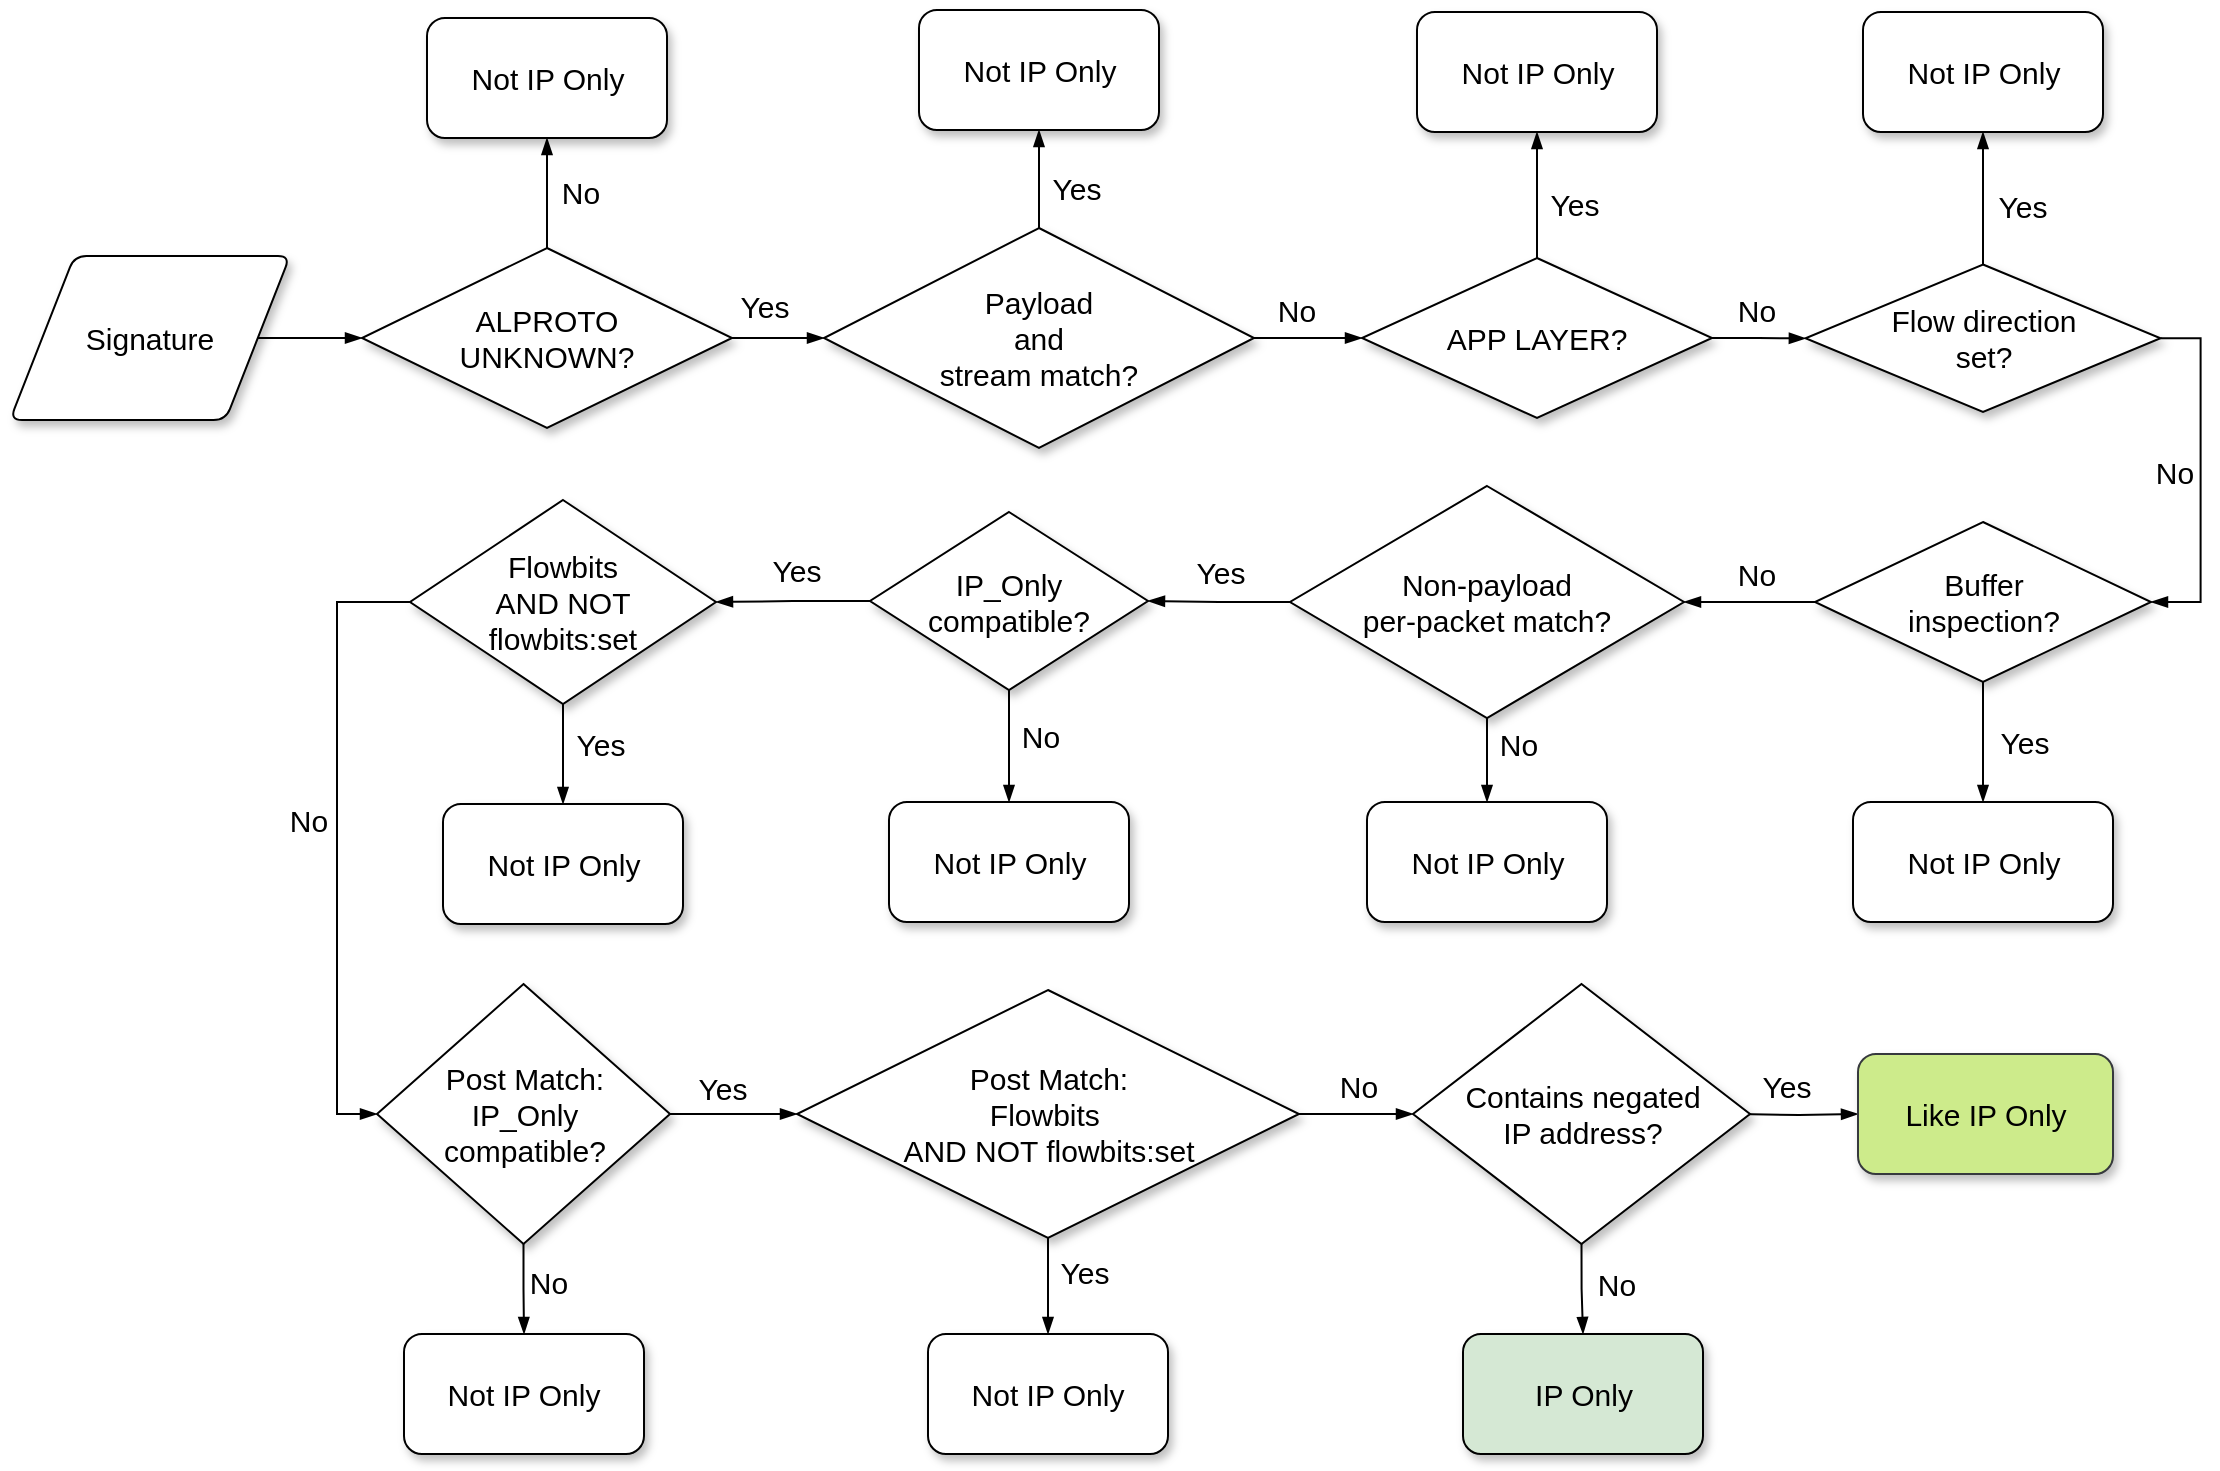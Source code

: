 <mxfile version="26.0.5">
  <diagram name="Page-1" id="0w9xQVbQPSFQAx9yTVe1">
    <mxGraphModel dx="1936" dy="932" grid="1" gridSize="10" guides="1" tooltips="1" connect="1" arrows="1" fold="1" page="1" pageScale="1" pageWidth="850" pageHeight="1100" math="0" shadow="0">
      <root>
        <mxCell id="0" />
        <mxCell id="1" parent="0" />
        <mxCell id="LDplG8UmEiPDtL-p8i6A-6" style="edgeStyle=orthogonalEdgeStyle;rounded=0;orthogonalLoop=1;jettySize=auto;html=1;fontSize=15;entryX=0.5;entryY=1;entryDx=0;entryDy=0;endArrow=blockThin;endFill=1;" parent="1" source="LDplG8UmEiPDtL-p8i6A-2" target="0AOyOH4djSygT5G8EftG-2" edge="1">
          <mxGeometry relative="1" as="geometry">
            <mxPoint x="1736" y="433" as="targetPoint" />
          </mxGeometry>
        </mxCell>
        <mxCell id="0AOyOH4djSygT5G8EftG-3" value="No" style="edgeLabel;html=1;align=center;verticalAlign=middle;resizable=0;points=[];fontSize=15;" parent="LDplG8UmEiPDtL-p8i6A-6" vertex="1" connectable="0">
          <mxGeometry x="-0.036" y="-1" relative="1" as="geometry">
            <mxPoint x="15" y="-2" as="offset" />
          </mxGeometry>
        </mxCell>
        <mxCell id="HzgoOLMbdf1Lhczd7Y_U-3" style="edgeStyle=orthogonalEdgeStyle;rounded=0;orthogonalLoop=1;jettySize=auto;html=1;entryX=0;entryY=0.5;entryDx=0;entryDy=0;fontSize=15;endArrow=blockThin;endFill=1;" parent="1" source="LDplG8UmEiPDtL-p8i6A-2" target="HzgoOLMbdf1Lhczd7Y_U-1" edge="1">
          <mxGeometry relative="1" as="geometry">
            <mxPoint x="1327" y="859" as="targetPoint" />
          </mxGeometry>
        </mxCell>
        <mxCell id="D7SFLykBpT77EkUcGLZz-3" value="&lt;div&gt;Yes&lt;/div&gt;" style="edgeLabel;html=1;align=center;verticalAlign=middle;resizable=0;points=[];fontSize=15;" parent="HzgoOLMbdf1Lhczd7Y_U-3" vertex="1" connectable="0">
          <mxGeometry x="-0.2" relative="1" as="geometry">
            <mxPoint x="-3" y="-16" as="offset" />
          </mxGeometry>
        </mxCell>
        <mxCell id="LDplG8UmEiPDtL-p8i6A-2" value="&lt;div&gt;ALPROTO&lt;/div&gt;&lt;div&gt;UNKNOWN?&lt;/div&gt;" style="rhombus;whiteSpace=wrap;html=1;fontSize=15;shadow=1;" parent="1" vertex="1">
          <mxGeometry x="636" y="697" width="185" height="90" as="geometry" />
        </mxCell>
        <mxCell id="LDplG8UmEiPDtL-p8i6A-13" style="edgeStyle=orthogonalEdgeStyle;rounded=0;orthogonalLoop=1;jettySize=auto;html=1;fontSize=15;endArrow=blockThin;endFill=1;" parent="1" source="LDplG8UmEiPDtL-p8i6A-9" target="LDplG8UmEiPDtL-p8i6A-12" edge="1">
          <mxGeometry relative="1" as="geometry">
            <mxPoint x="1230" y="750" as="sourcePoint" />
          </mxGeometry>
        </mxCell>
        <mxCell id="zVmsChvBqX3Bo2thPNO_-7" value="No" style="edgeLabel;html=1;align=center;verticalAlign=middle;resizable=0;points=[];fontSize=15;" parent="LDplG8UmEiPDtL-p8i6A-13" vertex="1" connectable="0">
          <mxGeometry x="0.062" y="-2" relative="1" as="geometry">
            <mxPoint x="-3" y="-16" as="offset" />
          </mxGeometry>
        </mxCell>
        <mxCell id="0AOyOH4djSygT5G8EftG-6" style="edgeStyle=orthogonalEdgeStyle;rounded=0;orthogonalLoop=1;jettySize=auto;html=1;fontSize=15;endArrow=blockThin;endFill=1;" parent="1" source="LDplG8UmEiPDtL-p8i6A-9" target="0AOyOH4djSygT5G8EftG-5" edge="1">
          <mxGeometry relative="1" as="geometry" />
        </mxCell>
        <mxCell id="0AOyOH4djSygT5G8EftG-7" value="Yes" style="edgeLabel;html=1;align=center;verticalAlign=middle;resizable=0;points=[];fontSize=15;" parent="0AOyOH4djSygT5G8EftG-6" vertex="1" connectable="0">
          <mxGeometry x="0.154" y="1" relative="1" as="geometry">
            <mxPoint x="19" y="9" as="offset" />
          </mxGeometry>
        </mxCell>
        <mxCell id="LDplG8UmEiPDtL-p8i6A-9" value="APP LAYER?" style="rhombus;whiteSpace=wrap;html=1;fontSize=15;shadow=1;" parent="1" vertex="1">
          <mxGeometry x="1136" y="702" width="175" height="80" as="geometry" />
        </mxCell>
        <mxCell id="LDplG8UmEiPDtL-p8i6A-14" style="edgeStyle=orthogonalEdgeStyle;rounded=0;orthogonalLoop=1;jettySize=auto;html=1;entryX=0.5;entryY=1;entryDx=0;entryDy=0;exitX=0.5;exitY=0;exitDx=0;exitDy=0;fontSize=15;endArrow=blockThin;endFill=1;" parent="1" source="LDplG8UmEiPDtL-p8i6A-12" target="0AOyOH4djSygT5G8EftG-8" edge="1">
          <mxGeometry relative="1" as="geometry">
            <mxPoint x="1044" y="940" as="targetPoint" />
          </mxGeometry>
        </mxCell>
        <mxCell id="LDplG8UmEiPDtL-p8i6A-15" value="Yes" style="edgeLabel;html=1;align=center;verticalAlign=middle;resizable=0;points=[];fontSize=15;" parent="LDplG8UmEiPDtL-p8i6A-14" vertex="1" connectable="0">
          <mxGeometry x="-0.38" y="2" relative="1" as="geometry">
            <mxPoint x="21" y="-9" as="offset" />
          </mxGeometry>
        </mxCell>
        <mxCell id="LDplG8UmEiPDtL-p8i6A-18" style="edgeStyle=orthogonalEdgeStyle;rounded=0;orthogonalLoop=1;jettySize=auto;html=1;fontSize=15;endArrow=blockThin;endFill=1;exitX=1;exitY=0.5;exitDx=0;exitDy=0;entryX=1;entryY=0.5;entryDx=0;entryDy=0;" parent="1" source="LDplG8UmEiPDtL-p8i6A-12" target="LDplG8UmEiPDtL-p8i6A-16" edge="1">
          <mxGeometry relative="1" as="geometry">
            <mxPoint x="1549" y="740" as="sourcePoint" />
          </mxGeometry>
        </mxCell>
        <mxCell id="zVmsChvBqX3Bo2thPNO_-8" value="No" style="edgeLabel;html=1;align=center;verticalAlign=middle;resizable=0;points=[];fontSize=15;" parent="LDplG8UmEiPDtL-p8i6A-18" vertex="1" connectable="0">
          <mxGeometry x="-0.286" relative="1" as="geometry">
            <mxPoint x="-14" y="24" as="offset" />
          </mxGeometry>
        </mxCell>
        <mxCell id="LDplG8UmEiPDtL-p8i6A-12" value="&lt;div&gt;&lt;span&gt;Flow direction&lt;/span&gt;&lt;/div&gt;&lt;div&gt;&lt;span&gt;set?&lt;/span&gt;&lt;/div&gt;" style="rhombus;whiteSpace=wrap;html=1;fontSize=15;shadow=1;" parent="1" vertex="1">
          <mxGeometry x="1357.75" y="705.25" width="177.5" height="73.75" as="geometry" />
        </mxCell>
        <mxCell id="LDplG8UmEiPDtL-p8i6A-17" style="edgeStyle=orthogonalEdgeStyle;rounded=0;orthogonalLoop=1;jettySize=auto;html=1;fontSize=15;entryX=0.5;entryY=0;entryDx=0;entryDy=0;endArrow=blockThin;endFill=1;" parent="1" source="LDplG8UmEiPDtL-p8i6A-16" target="0AOyOH4djSygT5G8EftG-21" edge="1">
          <mxGeometry relative="1" as="geometry">
            <mxPoint x="1719" y="764" as="targetPoint" />
          </mxGeometry>
        </mxCell>
        <mxCell id="HzgoOLMbdf1Lhczd7Y_U-20" value="Yes" style="edgeLabel;html=1;align=center;verticalAlign=middle;resizable=0;points=[];fontSize=15;" parent="LDplG8UmEiPDtL-p8i6A-17" vertex="1" connectable="0">
          <mxGeometry x="-0.677" relative="1" as="geometry">
            <mxPoint x="20" y="20" as="offset" />
          </mxGeometry>
        </mxCell>
        <mxCell id="HzgoOLMbdf1Lhczd7Y_U-16" style="edgeStyle=orthogonalEdgeStyle;rounded=0;orthogonalLoop=1;jettySize=auto;html=1;fontSize=15;endArrow=blockThin;endFill=1;" parent="1" source="LDplG8UmEiPDtL-p8i6A-16" target="n4viz4upnR27VTd0IMI--3" edge="1">
          <mxGeometry relative="1" as="geometry">
            <mxPoint x="1280" y="1070" as="targetPoint" />
          </mxGeometry>
        </mxCell>
        <mxCell id="zVmsChvBqX3Bo2thPNO_-9" value="No" style="edgeLabel;html=1;align=center;verticalAlign=middle;resizable=0;points=[];fontSize=15;" parent="HzgoOLMbdf1Lhczd7Y_U-16" vertex="1" connectable="0">
          <mxGeometry x="-0.766" y="-1" relative="1" as="geometry">
            <mxPoint x="-22" y="-13" as="offset" />
          </mxGeometry>
        </mxCell>
        <mxCell id="LDplG8UmEiPDtL-p8i6A-16" value="&lt;div&gt;Buffer&lt;/div&gt;&lt;div&gt;inspection?&lt;/div&gt;" style="rhombus;whiteSpace=wrap;html=1;fontSize=15;shadow=1;" parent="1" vertex="1">
          <mxGeometry x="1362.5" y="834" width="168" height="80" as="geometry" />
        </mxCell>
        <mxCell id="HzgoOLMbdf1Lhczd7Y_U-24" style="edgeStyle=orthogonalEdgeStyle;rounded=0;orthogonalLoop=1;jettySize=auto;html=1;fontSize=15;endArrow=blockThin;endFill=1;exitX=0;exitY=0.5;exitDx=0;exitDy=0;entryX=0;entryY=0.5;entryDx=0;entryDy=0;" parent="1" source="LDplG8UmEiPDtL-p8i6A-20" target="HzgoOLMbdf1Lhczd7Y_U-23" edge="1">
          <mxGeometry relative="1" as="geometry">
            <mxPoint x="477.5" y="1321" as="sourcePoint" />
            <mxPoint x="331" y="1321" as="targetPoint" />
          </mxGeometry>
        </mxCell>
        <mxCell id="zVmsChvBqX3Bo2thPNO_-11" value="No" style="edgeLabel;html=1;align=center;verticalAlign=middle;resizable=0;points=[];fontSize=15;" parent="HzgoOLMbdf1Lhczd7Y_U-24" vertex="1" connectable="0">
          <mxGeometry x="0.033" y="-2" relative="1" as="geometry">
            <mxPoint x="-13" y="-16" as="offset" />
          </mxGeometry>
        </mxCell>
        <mxCell id="0AOyOH4djSygT5G8EftG-13" style="edgeStyle=orthogonalEdgeStyle;rounded=0;orthogonalLoop=1;jettySize=auto;html=1;fontSize=15;endArrow=blockThin;endFill=1;" parent="1" source="LDplG8UmEiPDtL-p8i6A-20" target="0AOyOH4djSygT5G8EftG-12" edge="1">
          <mxGeometry relative="1" as="geometry" />
        </mxCell>
        <mxCell id="0AOyOH4djSygT5G8EftG-14" value="Yes" style="edgeLabel;html=1;align=center;verticalAlign=middle;resizable=0;points=[];fontSize=15;" parent="0AOyOH4djSygT5G8EftG-13" vertex="1" connectable="0">
          <mxGeometry x="-0.133" y="-1" relative="1" as="geometry">
            <mxPoint x="19" y="-2" as="offset" />
          </mxGeometry>
        </mxCell>
        <mxCell id="LDplG8UmEiPDtL-p8i6A-20" value="&lt;div&gt;Flowbits&lt;br&gt;AND NOT&lt;/div&gt;&lt;div&gt;flowbits:set&lt;/div&gt;" style="rhombus;whiteSpace=wrap;html=1;fontSize=15;shadow=1;" parent="1" vertex="1">
          <mxGeometry x="660" y="823" width="153" height="102" as="geometry" />
        </mxCell>
        <mxCell id="LDplG8UmEiPDtL-p8i6A-28" style="edgeStyle=orthogonalEdgeStyle;rounded=0;orthogonalLoop=1;jettySize=auto;html=1;exitX=0.5;exitY=1;exitDx=0;exitDy=0;fontSize=15;endArrow=blockThin;endFill=1;" parent="1" source="LDplG8UmEiPDtL-p8i6A-26" target="HzgoOLMbdf1Lhczd7Y_U-11" edge="1">
          <mxGeometry relative="1" as="geometry">
            <mxPoint x="1577.75" y="900" as="targetPoint" />
          </mxGeometry>
        </mxCell>
        <mxCell id="LDplG8UmEiPDtL-p8i6A-29" value="Yes" style="edgeLabel;html=1;align=center;verticalAlign=middle;resizable=0;points=[];fontSize=15;" parent="LDplG8UmEiPDtL-p8i6A-28" vertex="1" connectable="0">
          <mxGeometry x="-0.368" y="2" relative="1" as="geometry">
            <mxPoint x="16" y="2" as="offset" />
          </mxGeometry>
        </mxCell>
        <mxCell id="HzgoOLMbdf1Lhczd7Y_U-14" style="edgeStyle=orthogonalEdgeStyle;rounded=0;orthogonalLoop=1;jettySize=auto;html=1;fontSize=15;endArrow=blockThin;endFill=1;" parent="1" source="LDplG8UmEiPDtL-p8i6A-26" target="LDplG8UmEiPDtL-p8i6A-31" edge="1">
          <mxGeometry relative="1" as="geometry">
            <mxPoint x="1309" y="1130" as="targetPoint" />
          </mxGeometry>
        </mxCell>
        <mxCell id="zVmsChvBqX3Bo2thPNO_-13" value="No" style="edgeLabel;html=1;align=center;verticalAlign=middle;resizable=0;points=[];fontSize=15;" parent="HzgoOLMbdf1Lhczd7Y_U-14" vertex="1" connectable="0">
          <mxGeometry x="0.013" y="-1" relative="1" as="geometry">
            <mxPoint y="-15" as="offset" />
          </mxGeometry>
        </mxCell>
        <mxCell id="LDplG8UmEiPDtL-p8i6A-26" value="Post Match:&lt;br&gt;&lt;div&gt;Flowbits&amp;nbsp;&lt;/div&gt;&lt;div&gt;AND NOT flowbits:set&lt;/div&gt;" style="rhombus;whiteSpace=wrap;html=1;fontSize=15;shadow=1;" parent="1" vertex="1">
          <mxGeometry x="853.5" y="1068" width="251" height="124" as="geometry" />
        </mxCell>
        <mxCell id="LDplG8UmEiPDtL-p8i6A-33" style="edgeStyle=orthogonalEdgeStyle;rounded=0;orthogonalLoop=1;jettySize=auto;html=1;fontSize=15;entryX=0;entryY=0.5;entryDx=0;entryDy=0;endArrow=blockThin;endFill=1;" parent="1" target="0AOyOH4djSygT5G8EftG-23" edge="1">
          <mxGeometry relative="1" as="geometry">
            <mxPoint x="1485.5" y="1150" as="targetPoint" />
            <mxPoint x="1324" y="1130" as="sourcePoint" />
          </mxGeometry>
        </mxCell>
        <mxCell id="HzgoOLMbdf1Lhczd7Y_U-12" value="Yes" style="edgeLabel;html=1;align=center;verticalAlign=middle;resizable=0;points=[];fontSize=15;" parent="LDplG8UmEiPDtL-p8i6A-33" vertex="1" connectable="0">
          <mxGeometry x="0.388" y="2" relative="1" as="geometry">
            <mxPoint x="-18" y="-12" as="offset" />
          </mxGeometry>
        </mxCell>
        <mxCell id="LDplG8UmEiPDtL-p8i6A-36" style="edgeStyle=orthogonalEdgeStyle;rounded=0;orthogonalLoop=1;jettySize=auto;html=1;exitX=0.5;exitY=1;exitDx=0;exitDy=0;fontSize=15;endArrow=blockThin;endFill=1;" parent="1" source="LDplG8UmEiPDtL-p8i6A-31" target="0AOyOH4djSygT5G8EftG-25" edge="1">
          <mxGeometry relative="1" as="geometry">
            <mxPoint x="1266.5" y="1230" as="targetPoint" />
          </mxGeometry>
        </mxCell>
        <mxCell id="HzgoOLMbdf1Lhczd7Y_U-13" value="No" style="edgeLabel;html=1;align=center;verticalAlign=middle;resizable=0;points=[];fontSize=15;" parent="LDplG8UmEiPDtL-p8i6A-36" vertex="1" connectable="0">
          <mxGeometry x="-0.067" y="-1" relative="1" as="geometry">
            <mxPoint x="18" y="-2" as="offset" />
          </mxGeometry>
        </mxCell>
        <mxCell id="LDplG8UmEiPDtL-p8i6A-31" value="&lt;div&gt;Contains negated&lt;/div&gt;&lt;div&gt;IP address?&lt;/div&gt;" style="rhombus;whiteSpace=wrap;html=1;fontSize=15;shadow=1;" parent="1" vertex="1">
          <mxGeometry x="1161.5" y="1065" width="168.5" height="130" as="geometry" />
        </mxCell>
        <mxCell id="HzgoOLMbdf1Lhczd7Y_U-4" style="edgeStyle=orthogonalEdgeStyle;rounded=0;orthogonalLoop=1;jettySize=auto;html=1;exitX=0.5;exitY=0;exitDx=0;exitDy=0;fontSize=15;entryX=0.5;entryY=1;entryDx=0;entryDy=0;endArrow=blockThin;endFill=1;" parent="1" source="HzgoOLMbdf1Lhczd7Y_U-1" target="0AOyOH4djSygT5G8EftG-4" edge="1">
          <mxGeometry relative="1" as="geometry">
            <mxPoint x="1457" y="389" as="targetPoint" />
            <mxPoint x="1327" y="589" as="sourcePoint" />
          </mxGeometry>
        </mxCell>
        <mxCell id="zVmsChvBqX3Bo2thPNO_-5" value="Yes" style="edgeLabel;html=1;align=center;verticalAlign=middle;resizable=0;points=[];fontSize=15;" parent="HzgoOLMbdf1Lhczd7Y_U-4" vertex="1" connectable="0">
          <mxGeometry x="-0.879" y="4" relative="1" as="geometry">
            <mxPoint x="22" y="-17" as="offset" />
          </mxGeometry>
        </mxCell>
        <mxCell id="HzgoOLMbdf1Lhczd7Y_U-8" style="edgeStyle=orthogonalEdgeStyle;rounded=0;orthogonalLoop=1;jettySize=auto;html=1;fontSize=15;endArrow=blockThin;endFill=1;" parent="1" source="HzgoOLMbdf1Lhczd7Y_U-1" target="LDplG8UmEiPDtL-p8i6A-9" edge="1">
          <mxGeometry relative="1" as="geometry">
            <mxPoint x="878.5" y="1176" as="sourcePoint" />
            <mxPoint x="1144" y="740" as="targetPoint" />
          </mxGeometry>
        </mxCell>
        <mxCell id="zVmsChvBqX3Bo2thPNO_-15" value="No" style="edgeLabel;html=1;align=center;verticalAlign=middle;resizable=0;points=[];fontSize=15;" parent="HzgoOLMbdf1Lhczd7Y_U-8" vertex="1" connectable="0">
          <mxGeometry x="0.443" y="-1" relative="1" as="geometry">
            <mxPoint x="-18" y="-15" as="offset" />
          </mxGeometry>
        </mxCell>
        <mxCell id="HzgoOLMbdf1Lhczd7Y_U-1" value="&lt;div&gt;Payload&lt;/div&gt;&lt;div&gt;and&lt;br&gt;&lt;/div&gt;&lt;div&gt;stream match?&lt;/div&gt;" style="rhombus;whiteSpace=wrap;html=1;fontSize=15;shadow=1;" parent="1" vertex="1">
          <mxGeometry x="867" y="687" width="215" height="110" as="geometry" />
        </mxCell>
        <mxCell id="HzgoOLMbdf1Lhczd7Y_U-7" style="edgeStyle=orthogonalEdgeStyle;rounded=0;orthogonalLoop=1;jettySize=auto;html=1;exitX=1;exitY=0.5;exitDx=0;exitDy=0;fontSize=15;endArrow=blockThin;endFill=1;" parent="1" source="0AOyOH4djSygT5G8EftG-1" target="LDplG8UmEiPDtL-p8i6A-2" edge="1">
          <mxGeometry relative="1" as="geometry">
            <mxPoint x="541" y="743" as="sourcePoint" />
          </mxGeometry>
        </mxCell>
        <mxCell id="HzgoOLMbdf1Lhczd7Y_U-11" value="Not IP Only" style="rounded=1;whiteSpace=wrap;html=1;fontSize=15;shadow=1;" parent="1" vertex="1">
          <mxGeometry x="919" y="1240" width="120" height="60" as="geometry" />
        </mxCell>
        <mxCell id="HzgoOLMbdf1Lhczd7Y_U-17" style="edgeStyle=orthogonalEdgeStyle;rounded=0;orthogonalLoop=1;jettySize=auto;html=1;exitX=0;exitY=0.5;exitDx=0;exitDy=0;entryX=1;entryY=0.5;entryDx=0;entryDy=0;fontSize=15;endArrow=blockThin;endFill=1;" parent="1" source="HzgoOLMbdf1Lhczd7Y_U-15" target="LDplG8UmEiPDtL-p8i6A-20" edge="1">
          <mxGeometry relative="1" as="geometry">
            <mxPoint x="519.5" y="999" as="targetPoint" />
          </mxGeometry>
        </mxCell>
        <mxCell id="zVmsChvBqX3Bo2thPNO_-10" value="Yes" style="edgeLabel;html=1;align=center;verticalAlign=middle;resizable=0;points=[];fontSize=15;" parent="HzgoOLMbdf1Lhczd7Y_U-17" vertex="1" connectable="0">
          <mxGeometry x="-0.449" y="1" relative="1" as="geometry">
            <mxPoint x="-16" y="-17" as="offset" />
          </mxGeometry>
        </mxCell>
        <mxCell id="0AOyOH4djSygT5G8EftG-16" style="edgeStyle=orthogonalEdgeStyle;rounded=0;orthogonalLoop=1;jettySize=auto;html=1;fontSize=15;endArrow=blockThin;endFill=1;" parent="1" source="HzgoOLMbdf1Lhczd7Y_U-15" target="0AOyOH4djSygT5G8EftG-15" edge="1">
          <mxGeometry relative="1" as="geometry">
            <mxPoint x="880" y="920" as="sourcePoint" />
          </mxGeometry>
        </mxCell>
        <mxCell id="0AOyOH4djSygT5G8EftG-17" value="No" style="edgeLabel;html=1;align=center;verticalAlign=middle;resizable=0;points=[];fontSize=15;" parent="0AOyOH4djSygT5G8EftG-16" vertex="1" connectable="0">
          <mxGeometry x="-0.2" y="1" relative="1" as="geometry">
            <mxPoint x="14" as="offset" />
          </mxGeometry>
        </mxCell>
        <mxCell id="HzgoOLMbdf1Lhczd7Y_U-15" value="&lt;div&gt;IP_Only&lt;/div&gt;&lt;div&gt;compatible?&lt;/div&gt;" style="rhombus;whiteSpace=wrap;html=1;fontSize=15;shadow=1;" parent="1" vertex="1">
          <mxGeometry x="890" y="829" width="139" height="89" as="geometry" />
        </mxCell>
        <mxCell id="HzgoOLMbdf1Lhczd7Y_U-25" style="edgeStyle=orthogonalEdgeStyle;rounded=0;orthogonalLoop=1;jettySize=auto;html=1;entryX=0;entryY=0.5;entryDx=0;entryDy=0;fontSize=15;endArrow=blockThin;endFill=1;" parent="1" source="HzgoOLMbdf1Lhczd7Y_U-23" target="LDplG8UmEiPDtL-p8i6A-26" edge="1">
          <mxGeometry relative="1" as="geometry">
            <mxPoint x="825" y="805" as="sourcePoint" />
          </mxGeometry>
        </mxCell>
        <mxCell id="zVmsChvBqX3Bo2thPNO_-12" value="Yes" style="edgeLabel;html=1;align=center;verticalAlign=middle;resizable=0;points=[];fontSize=15;" parent="HzgoOLMbdf1Lhczd7Y_U-25" vertex="1" connectable="0">
          <mxGeometry x="-0.38" y="-2" relative="1" as="geometry">
            <mxPoint x="6" y="-15" as="offset" />
          </mxGeometry>
        </mxCell>
        <mxCell id="0AOyOH4djSygT5G8EftG-10" style="edgeStyle=orthogonalEdgeStyle;rounded=0;orthogonalLoop=1;jettySize=auto;html=1;fontSize=15;endArrow=blockThin;endFill=1;" parent="1" source="HzgoOLMbdf1Lhczd7Y_U-23" target="n4viz4upnR27VTd0IMI--8" edge="1">
          <mxGeometry relative="1" as="geometry">
            <mxPoint x="716.941" y="1240" as="targetPoint" />
          </mxGeometry>
        </mxCell>
        <mxCell id="0AOyOH4djSygT5G8EftG-11" value="No" style="edgeLabel;html=1;align=center;verticalAlign=middle;resizable=0;points=[];fontSize=15;" parent="0AOyOH4djSygT5G8EftG-10" vertex="1" connectable="0">
          <mxGeometry x="-0.133" y="2" relative="1" as="geometry">
            <mxPoint x="10" y="-1" as="offset" />
          </mxGeometry>
        </mxCell>
        <mxCell id="HzgoOLMbdf1Lhczd7Y_U-23" value="Post Match:&lt;br&gt;&lt;div&gt;IP_Only&lt;/div&gt;&lt;div&gt;compatible?&lt;/div&gt;" style="rhombus;whiteSpace=wrap;html=1;fontSize=15;shadow=1;" parent="1" vertex="1">
          <mxGeometry x="643.5" y="1065" width="146.5" height="130" as="geometry" />
        </mxCell>
        <mxCell id="0AOyOH4djSygT5G8EftG-1" value="Signature" style="shape=parallelogram;html=1;strokeWidth=1;perimeter=parallelogramPerimeter;whiteSpace=wrap;rounded=1;arcSize=12;size=0.23;fontSize=15;shadow=1;" parent="1" vertex="1">
          <mxGeometry x="460" y="701" width="140" height="82" as="geometry" />
        </mxCell>
        <mxCell id="0AOyOH4djSygT5G8EftG-2" value="Not IP Only" style="rounded=1;whiteSpace=wrap;html=1;fontSize=15;shadow=1;" parent="1" vertex="1">
          <mxGeometry x="668.5" y="582" width="120" height="60" as="geometry" />
        </mxCell>
        <mxCell id="0AOyOH4djSygT5G8EftG-4" value="Not IP Only" style="rounded=1;whiteSpace=wrap;html=1;fontSize=15;shadow=1;" parent="1" vertex="1">
          <mxGeometry x="914.5" y="578" width="120" height="60" as="geometry" />
        </mxCell>
        <mxCell id="0AOyOH4djSygT5G8EftG-5" value="Not IP Only" style="rounded=1;whiteSpace=wrap;html=1;fontSize=15;shadow=1;" parent="1" vertex="1">
          <mxGeometry x="1163.5" y="579" width="120" height="60" as="geometry" />
        </mxCell>
        <mxCell id="0AOyOH4djSygT5G8EftG-8" value="Not IP Only" style="rounded=1;whiteSpace=wrap;html=1;fontSize=15;shadow=1;" parent="1" vertex="1">
          <mxGeometry x="1386.5" y="579" width="120" height="60" as="geometry" />
        </mxCell>
        <mxCell id="0AOyOH4djSygT5G8EftG-12" value="Not IP Only" style="rounded=1;whiteSpace=wrap;html=1;fontSize=15;shadow=1;" parent="1" vertex="1">
          <mxGeometry x="676.5" y="975" width="120" height="60" as="geometry" />
        </mxCell>
        <mxCell id="0AOyOH4djSygT5G8EftG-15" value="Not IP Only" style="rounded=1;whiteSpace=wrap;html=1;fontSize=15;shadow=1;" parent="1" vertex="1">
          <mxGeometry x="899.5" y="974" width="120" height="60" as="geometry" />
        </mxCell>
        <mxCell id="0AOyOH4djSygT5G8EftG-21" value="Not IP Only" style="rounded=1;whiteSpace=wrap;html=1;fontSize=15;shadow=1;" parent="1" vertex="1">
          <mxGeometry x="1381.5" y="974" width="130" height="60" as="geometry" />
        </mxCell>
        <mxCell id="0AOyOH4djSygT5G8EftG-23" value="&lt;font&gt;Like IP Only&lt;/font&gt;" style="rounded=1;whiteSpace=wrap;html=1;fillColor=#cdeb8b;strokeColor=#36393d;fontSize=15;shadow=1;" parent="1" vertex="1">
          <mxGeometry x="1384" y="1100" width="127.5" height="60" as="geometry" />
        </mxCell>
        <mxCell id="0AOyOH4djSygT5G8EftG-25" value="IP Only" style="rounded=1;whiteSpace=wrap;html=1;fillColor=#d5e8d4;strokeColor=#000000;fontSize=15;shadow=1;" parent="1" vertex="1">
          <mxGeometry x="1186.5" y="1240" width="120" height="60" as="geometry" />
        </mxCell>
        <mxCell id="n4viz4upnR27VTd0IMI--1" style="edgeStyle=orthogonalEdgeStyle;rounded=0;orthogonalLoop=1;jettySize=auto;html=1;fontSize=15;endArrow=blockThin;endFill=1;" edge="1" parent="1" source="n4viz4upnR27VTd0IMI--3" target="n4viz4upnR27VTd0IMI--4">
          <mxGeometry relative="1" as="geometry" />
        </mxCell>
        <mxCell id="n4viz4upnR27VTd0IMI--2" value="No" style="edgeLabel;html=1;align=center;verticalAlign=middle;resizable=0;points=[];fontSize=15;" vertex="1" connectable="0" parent="n4viz4upnR27VTd0IMI--1">
          <mxGeometry x="-0.2" y="1" relative="1" as="geometry">
            <mxPoint x="14" y="-4" as="offset" />
          </mxGeometry>
        </mxCell>
        <mxCell id="n4viz4upnR27VTd0IMI--5" style="edgeStyle=orthogonalEdgeStyle;rounded=0;orthogonalLoop=1;jettySize=auto;html=1;endArrow=blockThin;endFill=1;fontSize=15;" edge="1" parent="1" source="n4viz4upnR27VTd0IMI--3" target="HzgoOLMbdf1Lhczd7Y_U-15">
          <mxGeometry relative="1" as="geometry">
            <mxPoint x="973" y="874" as="sourcePoint" />
          </mxGeometry>
        </mxCell>
        <mxCell id="n4viz4upnR27VTd0IMI--6" value="Yes" style="edgeLabel;html=1;align=center;verticalAlign=middle;resizable=0;points=[];fontSize=15;" vertex="1" connectable="0" parent="n4viz4upnR27VTd0IMI--5">
          <mxGeometry x="0.013" y="-1" relative="1" as="geometry">
            <mxPoint y="-14" as="offset" />
          </mxGeometry>
        </mxCell>
        <mxCell id="n4viz4upnR27VTd0IMI--3" value="&lt;div&gt;Non-payload&lt;/div&gt;&lt;div&gt;per-packet match?&lt;/div&gt;" style="rhombus;whiteSpace=wrap;html=1;fontSize=15;shadow=1;" vertex="1" parent="1">
          <mxGeometry x="1100" y="816" width="197" height="116" as="geometry" />
        </mxCell>
        <mxCell id="n4viz4upnR27VTd0IMI--4" value="Not IP Only" style="rounded=1;whiteSpace=wrap;html=1;fontSize=15;shadow=1;" vertex="1" parent="1">
          <mxGeometry x="1138.5" y="974" width="120" height="60" as="geometry" />
        </mxCell>
        <mxCell id="n4viz4upnR27VTd0IMI--8" value="Not IP Only" style="rounded=1;whiteSpace=wrap;html=1;fontSize=15;shadow=1;" vertex="1" parent="1">
          <mxGeometry x="657" y="1240" width="120" height="60" as="geometry" />
        </mxCell>
      </root>
    </mxGraphModel>
  </diagram>
</mxfile>
